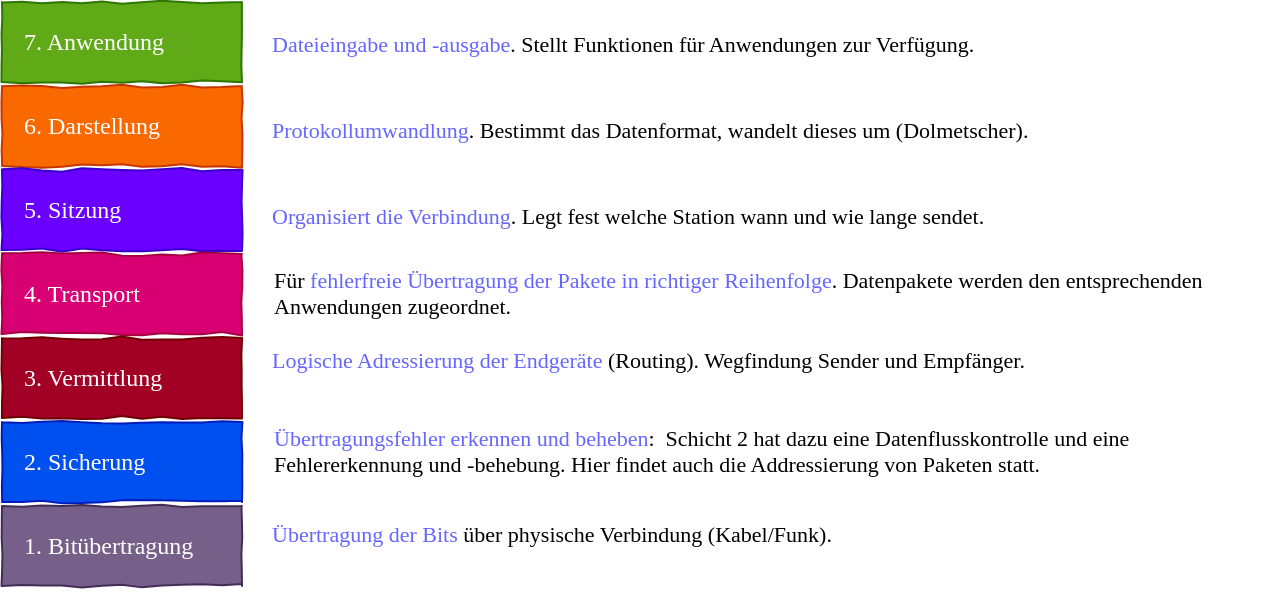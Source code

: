 <mxfile version="11.3.0" type="device" pages="1"><diagram id="kzCslXV91RSXXu7sZeA7" name="Page-1"><mxGraphModel dx="706" dy="409" grid="1" gridSize="10" guides="1" tooltips="1" connect="1" arrows="1" fold="1" page="1" pageScale="1" pageWidth="827" pageHeight="1169" math="0" shadow="0"><root><mxCell id="0"/><mxCell id="1" parent="0"/><mxCell id="0dIPTXNUF5xv-8uZ9A_J-43" value="&lt;font face=&quot;Comic Sans MS&quot;&gt;&lt;span style=&quot;font-size: 11px&quot;&gt;&lt;font color=&quot;#6666ff&quot;&gt;Dateieingabe und -ausgabe&lt;/font&gt;. Stellt Funktionen für Anwendungen zur Verfügung.&lt;/span&gt;&lt;br&gt;&lt;br&gt;&lt;br&gt;&lt;/font&gt;&lt;span style=&quot;font-family: &amp;#34;comic sans ms&amp;#34; ; font-size: 11px&quot;&gt;&lt;font color=&quot;#6666ff&quot;&gt;Protokollumwandlung&lt;/font&gt;.&amp;nbsp;&lt;/span&gt;&lt;font face=&quot;Comic Sans MS&quot;&gt;&lt;span style=&quot;font-size: 11px&quot;&gt;Bestimmt das Datenformat, wandelt dieses um (Dolmetscher).&lt;/span&gt;&lt;br&gt;&lt;br&gt;&lt;br&gt;&lt;/font&gt;&lt;span style=&quot;font-family: &amp;#34;comic sans ms&amp;#34; ; font-size: 11px&quot;&gt;&lt;font color=&quot;#6666ff&quot;&gt;Organisiert die Verbindung&lt;/font&gt;.&amp;nbsp;&lt;/span&gt;&lt;font face=&quot;Comic Sans MS&quot;&gt;&lt;span style=&quot;font-size: 11px&quot;&gt;Legt fest welche Station wann und wie lange sendet.&lt;/span&gt;&lt;br&gt;&lt;br&gt;&lt;span style=&quot;font-size: 11px&quot;&gt;&lt;br&gt;&lt;br&gt;&lt;/span&gt;&lt;br&gt;&lt;span style=&quot;font-size: 11px&quot;&gt;&lt;font color=&quot;#6666ff&quot;&gt;Logische Adressierung der Endgeräte&lt;/font&gt;&amp;nbsp;(Routing). Wegfindung Sender und Empfänger.&lt;/span&gt;&lt;br&gt;&lt;br&gt;&lt;br&gt;&lt;font color=&quot;#6666ff&quot;&gt;&lt;span style=&quot;font-size: 11px&quot;&gt;&lt;br&gt;&lt;/span&gt;&lt;/font&gt;&lt;br&gt;&lt;br&gt;&lt;span style=&quot;font-size: 11px&quot;&gt;&lt;font color=&quot;#6666ff&quot;&gt;Übertragung der Bits&lt;/font&gt; über physische Verbindung (Kabel/Funk).&lt;/span&gt;&lt;br&gt;&lt;/font&gt;" style="text;html=1;strokeColor=none;fillColor=none;align=left;verticalAlign=top;whiteSpace=wrap;rounded=0;comic=1;" parent="1" vertex="1"><mxGeometry x="413" y="407" width="497" height="294" as="geometry"/></mxCell><mxCell id="0dIPTXNUF5xv-8uZ9A_J-1" value="&lt;span style=&quot;font-family: &amp;#34;comic sans ms&amp;#34;&quot;&gt;&amp;nbsp; &amp;nbsp;&lt;/span&gt;&lt;font face=&quot;Comic Sans MS&quot;&gt;7. Anwendung&lt;/font&gt;" style="rounded=0;whiteSpace=wrap;html=1;comic=1;align=left;fillColor=#60a917;strokeColor=#2D7600;fontColor=#ffffff;" parent="1" vertex="1"><mxGeometry x="280" y="400" width="120" height="40" as="geometry"/></mxCell><mxCell id="0dIPTXNUF5xv-8uZ9A_J-3" value="&lt;span style=&quot;font-family: &amp;#34;comic sans ms&amp;#34;&quot;&gt;&amp;nbsp; &amp;nbsp;&lt;/span&gt;&lt;font face=&quot;Comic Sans MS&quot;&gt;6. Darstellung&lt;/font&gt;" style="rounded=0;whiteSpace=wrap;html=1;comic=1;align=left;fillColor=#fa6800;strokeColor=#C73500;fontColor=#ffffff;" parent="1" vertex="1"><mxGeometry x="280" y="442" width="120" height="40" as="geometry"/></mxCell><mxCell id="0dIPTXNUF5xv-8uZ9A_J-5" value="&lt;span style=&quot;font-family: &amp;#34;comic sans ms&amp;#34;&quot;&gt;&amp;nbsp; &amp;nbsp;&lt;/span&gt;&lt;font face=&quot;Comic Sans MS&quot;&gt;5. Sitzung&lt;/font&gt;" style="rounded=0;whiteSpace=wrap;html=1;comic=1;align=left;fillColor=#6a00ff;strokeColor=#3700CC;fontColor=#ffffff;" parent="1" vertex="1"><mxGeometry x="280" y="484" width="120" height="40" as="geometry"/></mxCell><mxCell id="0dIPTXNUF5xv-8uZ9A_J-12" value="&lt;span style=&quot;font-family: &amp;#34;comic sans ms&amp;#34;&quot;&gt;&amp;nbsp; &amp;nbsp;&lt;/span&gt;&lt;font face=&quot;Comic Sans MS&quot;&gt;4. Transport&lt;/font&gt;" style="rounded=0;whiteSpace=wrap;html=1;comic=1;align=left;fillColor=#d80073;strokeColor=#A50040;fontColor=#ffffff;" parent="1" vertex="1"><mxGeometry x="280" y="526" width="120" height="40" as="geometry"/></mxCell><mxCell id="0dIPTXNUF5xv-8uZ9A_J-14" value="&lt;span style=&quot;font-family: &amp;#34;comic sans ms&amp;#34;&quot;&gt;&amp;nbsp; &amp;nbsp;&lt;/span&gt;&lt;font face=&quot;Comic Sans MS&quot;&gt;3. Vermittlung&lt;/font&gt;" style="rounded=0;whiteSpace=wrap;html=1;comic=1;align=left;fillColor=#a20025;strokeColor=#6F0000;fontColor=#ffffff;" parent="1" vertex="1"><mxGeometry x="280" y="568" width="120" height="40" as="geometry"/></mxCell><mxCell id="0dIPTXNUF5xv-8uZ9A_J-16" value="&lt;span style=&quot;font-family: &amp;#34;comic sans ms&amp;#34;&quot;&gt;&amp;nbsp; &amp;nbsp;&lt;/span&gt;&lt;font face=&quot;Comic Sans MS&quot;&gt;2. Sicherung&lt;/font&gt;" style="rounded=0;whiteSpace=wrap;html=1;comic=1;align=left;fillColor=#0050ef;strokeColor=#001DBC;fontColor=#ffffff;" parent="1" vertex="1"><mxGeometry x="280" y="610" width="120" height="40" as="geometry"/></mxCell><mxCell id="0dIPTXNUF5xv-8uZ9A_J-18" value="&lt;font face=&quot;Comic Sans MS&quot;&gt;&amp;nbsp; &amp;nbsp;1. Bitübertragung&lt;/font&gt;" style="rounded=0;whiteSpace=wrap;html=1;comic=1;align=left;fillColor=#76608a;strokeColor=#432D57;fontColor=#ffffff;" parent="1" vertex="1"><mxGeometry x="280" y="652" width="120" height="40" as="geometry"/></mxCell><mxCell id="fmJg_4WY8sWVcMlqFXUf-2" value="&lt;font face=&quot;Comic Sans MS&quot; style=&quot;font-size: 11px&quot;&gt;&lt;font style=&quot;font-size: 11px&quot;&gt;Für &lt;font color=&quot;#6666ff&quot; style=&quot;font-size: 11px&quot;&gt;fehlerfreie Übertragung der Pakete in richtiger Reihenfolge&lt;/font&gt;. Datenpakete werden den entsprechenden Anwendungen zugeordnet.&lt;/font&gt;&lt;br style=&quot;font-size: 11px&quot;&gt;&lt;br style=&quot;font-size: 11px&quot;&gt;&lt;br&gt;&lt;br style=&quot;font-size: 11px&quot;&gt;&lt;br style=&quot;font-size: 11px&quot;&gt;&lt;span style=&quot;font-size: 11px&quot;&gt;&lt;font color=&quot;#6666ff&quot; style=&quot;font-size: 11px&quot;&gt;Übertragungsfehler erkennen und beheben&lt;/font&gt;:&amp;nbsp; Schicht 2 hat dazu eine Datenflusskontrolle und eine Fehlererkennung und -behebung. Hier findet auch die Addressierung von Paketen statt.&lt;/span&gt;&lt;br style=&quot;font-size: 11px&quot;&gt;&lt;/font&gt;" style="text;html=1;strokeColor=none;fillColor=none;align=left;verticalAlign=top;whiteSpace=wrap;rounded=0;comic=1;fontSize=11;" vertex="1" parent="1"><mxGeometry x="413.5" y="526" width="497" height="151" as="geometry"/></mxCell></root></mxGraphModel></diagram></mxfile>